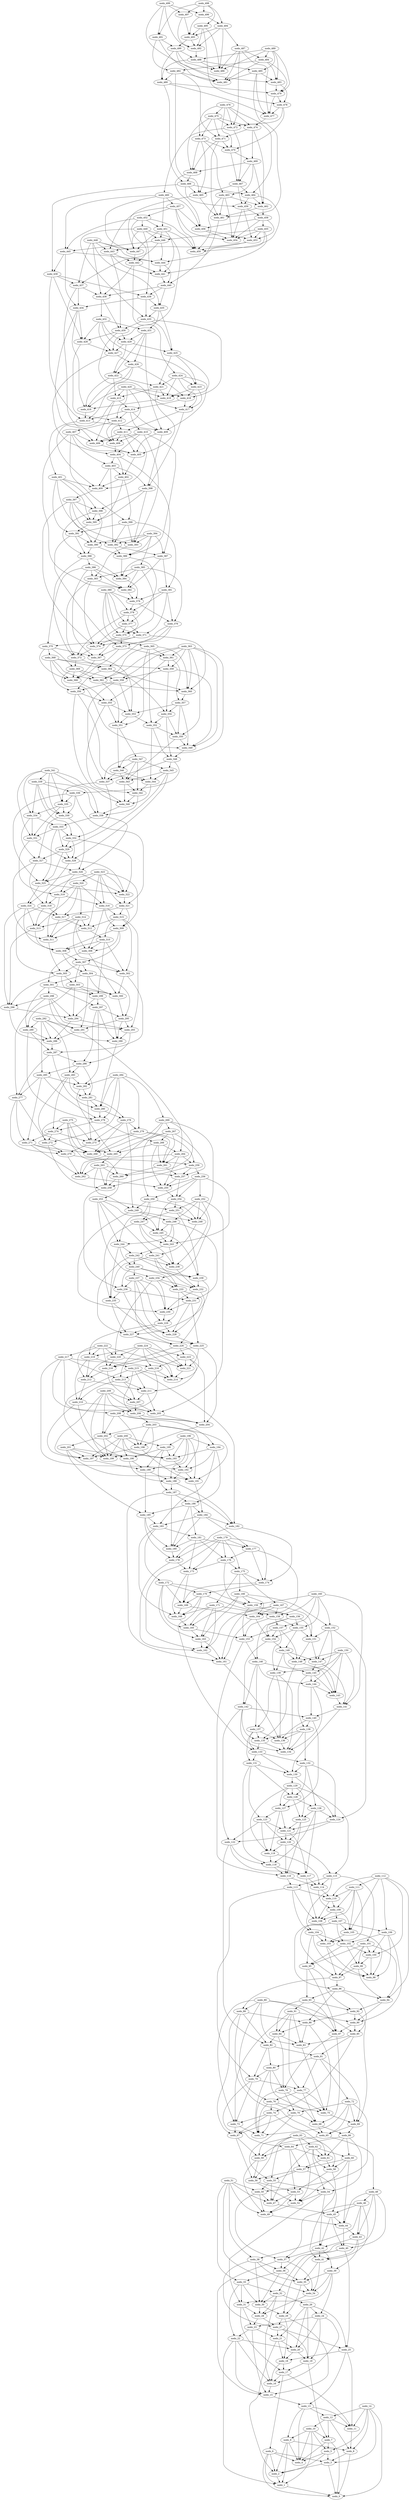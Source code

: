 digraph X {
nodo_1 -> nodo_0;
nodo_2 -> nodo_1;
nodo_3 -> nodo_0;
nodo_3 -> nodo_2;
nodo_5 -> nodo_2;
nodo_5 -> nodo_3;
nodo_5 -> nodo_4;
nodo_6 -> nodo_3;
nodo_6 -> nodo_2;
nodo_6 -> nodo_4;
nodo_6 -> nodo_0;
nodo_6 -> nodo_1;
nodo_7 -> nodo_5;
nodo_7 -> nodo_4;
nodo_7 -> nodo_0;
nodo_8 -> nodo_0;
nodo_8 -> nodo_3;
nodo_9 -> nodo_4;
nodo_9 -> nodo_8;
nodo_9 -> nodo_1;
nodo_9 -> nodo_2;
nodo_10 -> nodo_5;
nodo_10 -> nodo_7;
nodo_10 -> nodo_9;
nodo_10 -> nodo_4;
nodo_10 -> nodo_1;
nodo_11 -> nodo_8;
nodo_12 -> nodo_10;
nodo_12 -> nodo_8;
nodo_12 -> nodo_7;
nodo_12 -> nodo_11;
nodo_13 -> nodo_11;
nodo_13 -> nodo_9;
nodo_13 -> nodo_4;
nodo_13 -> nodo_12;
nodo_14 -> nodo_12;
nodo_14 -> nodo_5;
nodo_14 -> nodo_0;
nodo_14 -> nodo_3;
nodo_14 -> nodo_11;
nodo_14 -> nodo_8;
nodo_15 -> nodo_13;
nodo_16 -> nodo_15;
nodo_17 -> nodo_11;
nodo_17 -> nodo_16;
nodo_17 -> nodo_6;
nodo_18 -> nodo_16;
nodo_18 -> nodo_17;
nodo_19 -> nodo_7;
nodo_19 -> nodo_17;
nodo_20 -> nodo_19;
nodo_20 -> nodo_18;
nodo_21 -> nodo_20;
nodo_21 -> nodo_18;
nodo_21 -> nodo_2;
nodo_22 -> nodo_15;
nodo_22 -> nodo_16;
nodo_22 -> nodo_20;
nodo_22 -> nodo_1;
nodo_23 -> nodo_21;
nodo_23 -> nodo_15;
nodo_23 -> nodo_22;
nodo_24 -> nodo_20;
nodo_24 -> nodo_23;
nodo_24 -> nodo_19;
nodo_24 -> nodo_16;
nodo_25 -> nodo_18;
nodo_25 -> nodo_11;
nodo_25 -> nodo_13;
nodo_26 -> nodo_21;
nodo_26 -> nodo_25;
nodo_26 -> nodo_19;
nodo_26 -> nodo_20;
nodo_26 -> nodo_24;
nodo_27 -> nodo_21;
nodo_27 -> nodo_25;
nodo_27 -> nodo_19;
nodo_28 -> nodo_23;
nodo_28 -> nodo_27;
nodo_29 -> nodo_27;
nodo_29 -> nodo_18;
nodo_29 -> nodo_15;
nodo_30 -> nodo_29;
nodo_30 -> nodo_28;
nodo_31 -> nodo_17;
nodo_31 -> nodo_28;
nodo_31 -> nodo_23;
nodo_32 -> nodo_26;
nodo_32 -> nodo_16;
nodo_32 -> nodo_28;
nodo_32 -> nodo_30;
nodo_33 -> nodo_22;
nodo_33 -> nodo_32;
nodo_33 -> nodo_30;
nodo_33 -> nodo_31;
nodo_34 -> nodo_28;
nodo_35 -> nodo_34;
nodo_35 -> nodo_29;
nodo_36 -> nodo_30;
nodo_36 -> nodo_35;
nodo_36 -> nodo_33;
nodo_37 -> nodo_34;
nodo_37 -> nodo_36;
nodo_37 -> nodo_15;
nodo_38 -> nodo_36;
nodo_38 -> nodo_30;
nodo_38 -> nodo_35;
nodo_38 -> nodo_27;
nodo_39 -> nodo_34;
nodo_39 -> nodo_35;
nodo_39 -> nodo_24;
nodo_39 -> nodo_31;
nodo_40 -> nodo_25;
nodo_40 -> nodo_32;
nodo_40 -> nodo_29;
nodo_41 -> nodo_34;
nodo_41 -> nodo_35;
nodo_42 -> nodo_37;
nodo_42 -> nodo_41;
nodo_42 -> nodo_39;
nodo_43 -> nodo_39;
nodo_43 -> nodo_42;
nodo_43 -> nodo_41;
nodo_44 -> nodo_40;
nodo_44 -> nodo_43;
nodo_45 -> nodo_40;
nodo_45 -> nodo_42;
nodo_45 -> nodo_44;
nodo_46 -> nodo_38;
nodo_46 -> nodo_41;
nodo_46 -> nodo_37;
nodo_46 -> nodo_45;
nodo_46 -> nodo_43;
nodo_47 -> nodo_45;
nodo_48 -> nodo_40;
nodo_48 -> nodo_43;
nodo_48 -> nodo_44;
nodo_48 -> nodo_36;
nodo_48 -> nodo_46;
nodo_49 -> nodo_44;
nodo_50 -> nodo_49;
nodo_50 -> nodo_47;
nodo_50 -> nodo_37;
nodo_51 -> nodo_33;
nodo_51 -> nodo_50;
nodo_51 -> nodo_49;
nodo_51 -> nodo_38;
nodo_51 -> nodo_34;
nodo_51 -> nodo_47;
nodo_52 -> nodo_49;
nodo_53 -> nodo_47;
nodo_53 -> nodo_49;
nodo_53 -> nodo_52;
nodo_54 -> nodo_31;
nodo_54 -> nodo_52;
nodo_54 -> nodo_42;
nodo_55 -> nodo_47;
nodo_55 -> nodo_50;
nodo_55 -> nodo_54;
nodo_56 -> nodo_53;
nodo_56 -> nodo_52;
nodo_57 -> nodo_56;
nodo_57 -> nodo_55;
nodo_57 -> nodo_45;
nodo_58 -> nodo_53;
nodo_58 -> nodo_41;
nodo_59 -> nodo_49;
nodo_59 -> nodo_56;
nodo_60 -> nodo_58;
nodo_60 -> nodo_57;
nodo_60 -> nodo_52;
nodo_60 -> nodo_44;
nodo_61 -> nodo_57;
nodo_61 -> nodo_58;
nodo_62 -> nodo_61;
nodo_62 -> nodo_60;
nodo_62 -> nodo_47;
nodo_62 -> nodo_58;
nodo_62 -> nodo_54;
nodo_63 -> nodo_52;
nodo_63 -> nodo_62;
nodo_63 -> nodo_59;
nodo_63 -> nodo_58;
nodo_63 -> nodo_56;
nodo_63 -> nodo_55;
nodo_64 -> nodo_61;
nodo_64 -> nodo_53;
nodo_64 -> nodo_57;
nodo_64 -> nodo_59;
nodo_65 -> nodo_59;
nodo_65 -> nodo_48;
nodo_66 -> nodo_54;
nodo_66 -> nodo_60;
nodo_66 -> nodo_64;
nodo_66 -> nodo_61;
nodo_67 -> nodo_59;
nodo_67 -> nodo_56;
nodo_68 -> nodo_65;
nodo_68 -> nodo_66;
nodo_69 -> nodo_65;
nodo_69 -> nodo_66;
nodo_70 -> nodo_67;
nodo_70 -> nodo_55;
nodo_70 -> nodo_68;
nodo_72 -> nodo_70;
nodo_72 -> nodo_69;
nodo_72 -> nodo_65;
nodo_72 -> nodo_50;
nodo_72 -> nodo_71;
nodo_73 -> nodo_71;
nodo_73 -> nodo_67;
nodo_74 -> nodo_67;
nodo_74 -> nodo_61;
nodo_74 -> nodo_71;
nodo_74 -> nodo_73;
nodo_75 -> nodo_69;
nodo_76 -> nodo_74;
nodo_76 -> nodo_71;
nodo_76 -> nodo_75;
nodo_76 -> nodo_70;
nodo_77 -> nodo_75;
nodo_77 -> nodo_68;
nodo_77 -> nodo_76;
nodo_78 -> nodo_70;
nodo_78 -> nodo_75;
nodo_78 -> nodo_71;
nodo_79 -> nodo_73;
nodo_79 -> nodo_77;
nodo_79 -> nodo_64;
nodo_80 -> nodo_79;
nodo_80 -> nodo_71;
nodo_80 -> nodo_78;
nodo_80 -> nodo_68;
nodo_81 -> nodo_69;
nodo_81 -> nodo_77;
nodo_81 -> nodo_80;
nodo_81 -> nodo_72;
nodo_82 -> nodo_81;
nodo_82 -> nodo_79;
nodo_82 -> nodo_80;
nodo_83 -> nodo_75;
nodo_84 -> nodo_82;
nodo_84 -> nodo_83;
nodo_84 -> nodo_78;
nodo_85 -> nodo_74;
nodo_85 -> nodo_81;
nodo_85 -> nodo_83;
nodo_86 -> nodo_83;
nodo_86 -> nodo_75;
nodo_86 -> nodo_84;
nodo_87 -> nodo_78;
nodo_87 -> nodo_68;
nodo_88 -> nodo_65;
nodo_88 -> nodo_86;
nodo_88 -> nodo_67;
nodo_88 -> nodo_82;
nodo_89 -> nodo_88;
nodo_89 -> nodo_85;
nodo_89 -> nodo_83;
nodo_89 -> nodo_76;
nodo_89 -> nodo_87;
nodo_89 -> nodo_73;
nodo_90 -> nodo_87;
nodo_90 -> nodo_85;
nodo_91 -> nodo_73;
nodo_91 -> nodo_90;
nodo_91 -> nodo_77;
nodo_91 -> nodo_84;
nodo_91 -> nodo_83;
nodo_92 -> nodo_86;
nodo_92 -> nodo_69;
nodo_92 -> nodo_90;
nodo_93 -> nodo_91;
nodo_93 -> nodo_92;
nodo_93 -> nodo_87;
nodo_93 -> nodo_84;
nodo_94 -> nodo_90;
nodo_94 -> nodo_92;
nodo_95 -> nodo_87;
nodo_95 -> nodo_93;
nodo_95 -> nodo_92;
nodo_96 -> nodo_85;
nodo_96 -> nodo_94;
nodo_96 -> nodo_93;
nodo_96 -> nodo_86;
nodo_97 -> nodo_96;
nodo_97 -> nodo_88;
nodo_99 -> nodo_97;
nodo_99 -> nodo_98;
nodo_99 -> nodo_94;
nodo_100 -> nodo_98;
nodo_100 -> nodo_99;
nodo_101 -> nodo_100;
nodo_101 -> nodo_99;
nodo_101 -> nodo_97;
nodo_101 -> nodo_95;
nodo_101 -> nodo_94;
nodo_102 -> nodo_99;
nodo_102 -> nodo_100;
nodo_102 -> nodo_95;
nodo_103 -> nodo_98;
nodo_103 -> nodo_97;
nodo_104 -> nodo_98;
nodo_104 -> nodo_102;
nodo_104 -> nodo_103;
nodo_104 -> nodo_95;
nodo_105 -> nodo_103;
nodo_105 -> nodo_98;
nodo_106 -> nodo_102;
nodo_106 -> nodo_98;
nodo_106 -> nodo_100;
nodo_106 -> nodo_90;
nodo_107 -> nodo_97;
nodo_107 -> nodo_106;
nodo_107 -> nodo_96;
nodo_107 -> nodo_102;
nodo_107 -> nodo_105;
nodo_108 -> nodo_103;
nodo_109 -> nodo_105;
nodo_109 -> nodo_107;
nodo_109 -> nodo_108;
nodo_110 -> nodo_109;
nodo_110 -> nodo_108;
nodo_111 -> nodo_109;
nodo_111 -> nodo_103;
nodo_111 -> nodo_110;
nodo_111 -> nodo_105;
nodo_111 -> nodo_108;
nodo_112 -> nodo_105;
nodo_112 -> nodo_111;
nodo_112 -> nodo_100;
nodo_112 -> nodo_106;
nodo_112 -> nodo_110;
nodo_112 -> nodo_94;
nodo_113 -> nodo_108;
nodo_113 -> nodo_79;
nodo_113 -> nodo_104;
nodo_113 -> nodo_110;
nodo_114 -> nodo_110;
nodo_114 -> nodo_109;
nodo_115 -> nodo_104;
nodo_115 -> nodo_113;
nodo_115 -> nodo_114;
nodo_115 -> nodo_101;
nodo_116 -> nodo_114;
nodo_116 -> nodo_113;
nodo_117 -> nodo_114;
nodo_117 -> nodo_108;
nodo_118 -> nodo_116;
nodo_118 -> nodo_117;
nodo_119 -> nodo_114;
nodo_119 -> nodo_118;
nodo_120 -> nodo_119;
nodo_120 -> nodo_115;
nodo_120 -> nodo_116;
nodo_121 -> nodo_117;
nodo_121 -> nodo_120;
nodo_122 -> nodo_117;
nodo_122 -> nodo_82;
nodo_122 -> nodo_118;
nodo_123 -> nodo_121;
nodo_123 -> nodo_119;
nodo_123 -> nodo_122;
nodo_123 -> nodo_120;
nodo_124 -> nodo_122;
nodo_124 -> nodo_121;
nodo_125 -> nodo_121;
nodo_125 -> nodo_120;
nodo_125 -> nodo_116;
nodo_126 -> nodo_125;
nodo_126 -> nodo_124;
nodo_126 -> nodo_117;
nodo_126 -> nodo_118;
nodo_127 -> nodo_123;
nodo_127 -> nodo_119;
nodo_127 -> nodo_121;
nodo_128 -> nodo_126;
nodo_128 -> nodo_127;
nodo_128 -> nodo_125;
nodo_129 -> nodo_115;
nodo_129 -> nodo_119;
nodo_129 -> nodo_125;
nodo_129 -> nodo_127;
nodo_129 -> nodo_128;
nodo_130 -> nodo_124;
nodo_130 -> nodo_129;
nodo_131 -> nodo_123;
nodo_131 -> nodo_128;
nodo_131 -> nodo_118;
nodo_131 -> nodo_130;
nodo_132 -> nodo_128;
nodo_132 -> nodo_130;
nodo_132 -> nodo_124;
nodo_132 -> nodo_126;
nodo_133 -> nodo_132;
nodo_133 -> nodo_130;
nodo_133 -> nodo_131;
nodo_135 -> nodo_134;
nodo_135 -> nodo_133;
nodo_136 -> nodo_134;
nodo_137 -> nodo_133;
nodo_137 -> nodo_135;
nodo_137 -> nodo_131;
nodo_137 -> nodo_136;
nodo_138 -> nodo_135;
nodo_138 -> nodo_136;
nodo_138 -> nodo_132;
nodo_138 -> nodo_134;
nodo_139 -> nodo_137;
nodo_139 -> nodo_134;
nodo_139 -> nodo_136;
nodo_140 -> nodo_127;
nodo_140 -> nodo_138;
nodo_140 -> nodo_136;
nodo_141 -> nodo_130;
nodo_141 -> nodo_140;
nodo_142 -> nodo_135;
nodo_142 -> nodo_134;
nodo_142 -> nodo_140;
nodo_142 -> nodo_122;
nodo_143 -> nodo_141;
nodo_144 -> nodo_134;
nodo_144 -> nodo_143;
nodo_144 -> nodo_140;
nodo_145 -> nodo_144;
nodo_145 -> nodo_138;
nodo_145 -> nodo_143;
nodo_146 -> nodo_142;
nodo_146 -> nodo_145;
nodo_146 -> nodo_137;
nodo_146 -> nodo_144;
nodo_147 -> nodo_145;
nodo_147 -> nodo_141;
nodo_148 -> nodo_143;
nodo_148 -> nodo_135;
nodo_149 -> nodo_143;
nodo_149 -> nodo_148;
nodo_149 -> nodo_147;
nodo_149 -> nodo_139;
nodo_150 -> nodo_139;
nodo_150 -> nodo_144;
nodo_150 -> nodo_143;
nodo_150 -> nodo_141;
nodo_150 -> nodo_148;
nodo_150 -> nodo_147;
nodo_151 -> nodo_147;
nodo_151 -> nodo_148;
nodo_152 -> nodo_145;
nodo_152 -> nodo_124;
nodo_152 -> nodo_147;
nodo_152 -> nodo_151;
nodo_153 -> nodo_146;
nodo_153 -> nodo_116;
nodo_154 -> nodo_149;
nodo_154 -> nodo_142;
nodo_155 -> nodo_154;
nodo_155 -> nodo_151;
nodo_155 -> nodo_149;
nodo_156 -> nodo_151;
nodo_156 -> nodo_154;
nodo_156 -> nodo_155;
nodo_156 -> nodo_146;
nodo_157 -> nodo_153;
nodo_157 -> nodo_154;
nodo_157 -> nodo_139;
nodo_157 -> nodo_148;
nodo_158 -> nodo_155;
nodo_158 -> nodo_153;
nodo_158 -> nodo_157;
nodo_159 -> nodo_153;
nodo_159 -> nodo_156;
nodo_160 -> nodo_152;
nodo_160 -> nodo_155;
nodo_160 -> nodo_158;
nodo_160 -> nodo_157;
nodo_160 -> nodo_141;
nodo_160 -> nodo_159;
nodo_161 -> nodo_136;
nodo_162 -> nodo_161;
nodo_163 -> nodo_162;
nodo_163 -> nodo_161;
nodo_164 -> nodo_154;
nodo_164 -> nodo_161;
nodo_165 -> nodo_163;
nodo_165 -> nodo_153;
nodo_166 -> nodo_164;
nodo_166 -> nodo_152;
nodo_166 -> nodo_159;
nodo_166 -> nodo_163;
nodo_166 -> nodo_165;
nodo_167 -> nodo_164;
nodo_167 -> nodo_162;
nodo_167 -> nodo_151;
nodo_167 -> nodo_161;
nodo_167 -> nodo_158;
nodo_168 -> nodo_165;
nodo_169 -> nodo_168;
nodo_169 -> nodo_164;
nodo_170 -> nodo_168;
nodo_170 -> nodo_156;
nodo_170 -> nodo_169;
nodo_170 -> nodo_133;
nodo_171 -> nodo_163;
nodo_171 -> nodo_158;
nodo_171 -> nodo_168;
nodo_171 -> nodo_165;
nodo_171 -> nodo_162;
nodo_172 -> nodo_163;
nodo_172 -> nodo_170;
nodo_172 -> nodo_165;
nodo_172 -> nodo_169;
nodo_172 -> nodo_159;
nodo_173 -> nodo_169;
nodo_173 -> nodo_168;
nodo_174 -> nodo_170;
nodo_174 -> nodo_169;
nodo_175 -> nodo_174;
nodo_175 -> nodo_166;
nodo_175 -> nodo_167;
nodo_175 -> nodo_171;
nodo_176 -> nodo_159;
nodo_176 -> nodo_173;
nodo_176 -> nodo_175;
nodo_177 -> nodo_176;
nodo_177 -> nodo_164;
nodo_177 -> nodo_174;
nodo_178 -> nodo_162;
nodo_178 -> nodo_173;
nodo_179 -> nodo_174;
nodo_179 -> nodo_173;
nodo_179 -> nodo_176;
nodo_179 -> nodo_175;
nodo_179 -> nodo_178;
nodo_179 -> nodo_162;
nodo_179 -> nodo_177;
nodo_180 -> nodo_178;
nodo_181 -> nodo_173;
nodo_181 -> nodo_176;
nodo_181 -> nodo_180;
nodo_181 -> nodo_177;
nodo_182 -> nodo_174;
nodo_182 -> nodo_178;
nodo_183 -> nodo_172;
nodo_183 -> nodo_168;
nodo_183 -> nodo_181;
nodo_184 -> nodo_180;
nodo_184 -> nodo_183;
nodo_184 -> nodo_177;
nodo_184 -> nodo_182;
nodo_185 -> nodo_183;
nodo_185 -> nodo_178;
nodo_185 -> nodo_180;
nodo_186 -> nodo_181;
nodo_186 -> nodo_185;
nodo_186 -> nodo_184;
nodo_186 -> nodo_180;
nodo_187 -> nodo_180;
nodo_187 -> nodo_186;
nodo_187 -> nodo_161;
nodo_187 -> nodo_182;
nodo_188 -> nodo_182;
nodo_188 -> nodo_187;
nodo_189 -> nodo_188;
nodo_189 -> nodo_185;
nodo_190 -> nodo_189;
nodo_190 -> nodo_188;
nodo_191 -> nodo_184;
nodo_192 -> nodo_191;
nodo_192 -> nodo_188;
nodo_193 -> nodo_192;
nodo_194 -> nodo_192;
nodo_194 -> nodo_186;
nodo_194 -> nodo_193;
nodo_194 -> nodo_183;
nodo_195 -> nodo_189;
nodo_195 -> nodo_193;
nodo_195 -> nodo_187;
nodo_195 -> nodo_190;
nodo_196 -> nodo_194;
nodo_196 -> nodo_191;
nodo_196 -> nodo_193;
nodo_196 -> nodo_189;
nodo_196 -> nodo_195;
nodo_196 -> nodo_188;
nodo_197 -> nodo_189;
nodo_198 -> nodo_197;
nodo_198 -> nodo_191;
nodo_200 -> nodo_195;
nodo_200 -> nodo_199;
nodo_200 -> nodo_190;
nodo_200 -> nodo_197;
nodo_200 -> nodo_198;
nodo_200 -> nodo_193;
nodo_201 -> nodo_185;
nodo_201 -> nodo_197;
nodo_201 -> nodo_191;
nodo_201 -> nodo_199;
nodo_201 -> nodo_190;
nodo_202 -> nodo_201;
nodo_202 -> nodo_193;
nodo_202 -> nodo_199;
nodo_203 -> nodo_191;
nodo_203 -> nodo_192;
nodo_203 -> nodo_199;
nodo_203 -> nodo_202;
nodo_203 -> nodo_198;
nodo_204 -> nodo_198;
nodo_205 -> nodo_204;
nodo_206 -> nodo_203;
nodo_206 -> nodo_204;
nodo_207 -> nodo_205;
nodo_207 -> nodo_206;
nodo_208 -> nodo_204;
nodo_208 -> nodo_194;
nodo_208 -> nodo_202;
nodo_208 -> nodo_198;
nodo_209 -> nodo_199;
nodo_209 -> nodo_205;
nodo_209 -> nodo_202;
nodo_209 -> nodo_207;
nodo_209 -> nodo_197;
nodo_209 -> nodo_206;
nodo_210 -> nodo_190;
nodo_210 -> nodo_197;
nodo_210 -> nodo_205;
nodo_211 -> nodo_207;
nodo_211 -> nodo_205;
nodo_212 -> nodo_211;
nodo_212 -> nodo_210;
nodo_213 -> nodo_210;
nodo_213 -> nodo_211;
nodo_213 -> nodo_207;
nodo_215 -> nodo_214;
nodo_215 -> nodo_206;
nodo_215 -> nodo_182;
nodo_215 -> nodo_211;
nodo_215 -> nodo_199;
nodo_216 -> nodo_214;
nodo_216 -> nodo_213;
nodo_216 -> nodo_208;
nodo_217 -> nodo_208;
nodo_217 -> nodo_206;
nodo_217 -> nodo_192;
nodo_217 -> nodo_213;
nodo_217 -> nodo_216;
nodo_218 -> nodo_207;
nodo_218 -> nodo_212;
nodo_219 -> nodo_215;
nodo_219 -> nodo_212;
nodo_219 -> nodo_210;
nodo_220 -> nodo_214;
nodo_220 -> nodo_218;
nodo_220 -> nodo_212;
nodo_221 -> nodo_214;
nodo_222 -> nodo_212;
nodo_222 -> nodo_220;
nodo_222 -> nodo_217;
nodo_222 -> nodo_219;
nodo_222 -> nodo_221;
nodo_222 -> nodo_218;
nodo_223 -> nodo_221;
nodo_223 -> nodo_204;
nodo_223 -> nodo_211;
nodo_223 -> nodo_216;
nodo_224 -> nodo_214;
nodo_224 -> nodo_221;
nodo_224 -> nodo_220;
nodo_224 -> nodo_219;
nodo_224 -> nodo_216;
nodo_224 -> nodo_223;
nodo_224 -> nodo_213;
nodo_225 -> nodo_218;
nodo_225 -> nodo_204;
nodo_225 -> nodo_221;
nodo_226 -> nodo_214;
nodo_226 -> nodo_223;
nodo_226 -> nodo_218;
nodo_227 -> nodo_221;
nodo_227 -> nodo_226;
nodo_228 -> nodo_225;
nodo_229 -> nodo_228;
nodo_229 -> nodo_227;
nodo_229 -> nodo_219;
nodo_230 -> nodo_229;
nodo_231 -> nodo_230;
nodo_231 -> nodo_225;
nodo_231 -> nodo_228;
nodo_232 -> nodo_230;
nodo_232 -> nodo_226;
nodo_233 -> nodo_231;
nodo_233 -> nodo_228;
nodo_233 -> nodo_229;
nodo_234 -> nodo_220;
nodo_234 -> nodo_232;
nodo_234 -> nodo_230;
nodo_234 -> nodo_233;
nodo_235 -> nodo_228;
nodo_235 -> nodo_227;
nodo_236 -> nodo_235;
nodo_236 -> nodo_231;
nodo_236 -> nodo_225;
nodo_237 -> nodo_226;
nodo_237 -> nodo_229;
nodo_237 -> nodo_230;
nodo_237 -> nodo_228;
nodo_237 -> nodo_236;
nodo_238 -> nodo_232;
nodo_239 -> nodo_227;
nodo_239 -> nodo_232;
nodo_240 -> nodo_233;
nodo_240 -> nodo_239;
nodo_240 -> nodo_237;
nodo_240 -> nodo_236;
nodo_241 -> nodo_233;
nodo_241 -> nodo_232;
nodo_241 -> nodo_235;
nodo_241 -> nodo_238;
nodo_242 -> nodo_239;
nodo_242 -> nodo_238;
nodo_242 -> nodo_240;
nodo_242 -> nodo_227;
nodo_243 -> nodo_238;
nodo_243 -> nodo_242;
nodo_244 -> nodo_240;
nodo_244 -> nodo_242;
nodo_244 -> nodo_235;
nodo_245 -> nodo_243;
nodo_245 -> nodo_239;
nodo_246 -> nodo_245;
nodo_246 -> nodo_244;
nodo_246 -> nodo_231;
nodo_246 -> nodo_243;
nodo_247 -> nodo_245;
nodo_247 -> nodo_238;
nodo_247 -> nodo_243;
nodo_247 -> nodo_235;
nodo_248 -> nodo_241;
nodo_249 -> nodo_230;
nodo_249 -> nodo_248;
nodo_249 -> nodo_246;
nodo_250 -> nodo_247;
nodo_250 -> nodo_248;
nodo_250 -> nodo_244;
nodo_250 -> nodo_249;
nodo_251 -> nodo_248;
nodo_251 -> nodo_247;
nodo_251 -> nodo_239;
nodo_252 -> nodo_248;
nodo_252 -> nodo_251;
nodo_252 -> nodo_234;
nodo_252 -> nodo_205;
nodo_252 -> nodo_246;
nodo_253 -> nodo_244;
nodo_253 -> nodo_245;
nodo_253 -> nodo_251;
nodo_253 -> nodo_241;
nodo_253 -> nodo_234;
nodo_254 -> nodo_245;
nodo_254 -> nodo_238;
nodo_254 -> nodo_251;
nodo_255 -> nodo_254;
nodo_256 -> nodo_254;
nodo_256 -> nodo_243;
nodo_256 -> nodo_252;
nodo_256 -> nodo_255;
nodo_256 -> nodo_250;
nodo_257 -> nodo_255;
nodo_257 -> nodo_254;
nodo_258 -> nodo_236;
nodo_259 -> nodo_256;
nodo_259 -> nodo_258;
nodo_259 -> nodo_257;
nodo_260 -> nodo_253;
nodo_260 -> nodo_258;
nodo_261 -> nodo_260;
nodo_261 -> nodo_257;
nodo_262 -> nodo_255;
nodo_263 -> nodo_262;
nodo_263 -> nodo_260;
nodo_263 -> nodo_257;
nodo_263 -> nodo_249;
nodo_263 -> nodo_258;
nodo_264 -> nodo_262;
nodo_264 -> nodo_259;
nodo_264 -> nodo_255;
nodo_264 -> nodo_261;
nodo_265 -> nodo_263;
nodo_265 -> nodo_262;
nodo_266 -> nodo_265;
nodo_266 -> nodo_264;
nodo_266 -> nodo_261;
nodo_266 -> nodo_255;
nodo_267 -> nodo_261;
nodo_267 -> nodo_265;
nodo_267 -> nodo_257;
nodo_267 -> nodo_250;
nodo_267 -> nodo_266;
nodo_269 -> nodo_260;
nodo_269 -> nodo_267;
nodo_269 -> nodo_268;
nodo_269 -> nodo_248;
nodo_269 -> nodo_258;
nodo_270 -> nodo_262;
nodo_270 -> nodo_259;
nodo_271 -> nodo_262;
nodo_271 -> nodo_270;
nodo_271 -> nodo_268;
nodo_272 -> nodo_270;
nodo_272 -> nodo_258;
nodo_273 -> nodo_270;
nodo_274 -> nodo_273;
nodo_274 -> nodo_272;
nodo_274 -> nodo_271;
nodo_275 -> nodo_260;
nodo_275 -> nodo_274;
nodo_275 -> nodo_268;
nodo_275 -> nodo_273;
nodo_275 -> nodo_265;
nodo_275 -> nodo_272;
nodo_276 -> nodo_259;
nodo_276 -> nodo_273;
nodo_276 -> nodo_261;
nodo_276 -> nodo_268;
nodo_277 -> nodo_270;
nodo_277 -> nodo_271;
nodo_277 -> nodo_272;
nodo_278 -> nodo_273;
nodo_278 -> nodo_276;
nodo_278 -> nodo_268;
nodo_278 -> nodo_249;
nodo_279 -> nodo_266;
nodo_279 -> nodo_274;
nodo_280 -> nodo_278;
nodo_280 -> nodo_279;
nodo_281 -> nodo_273;
nodo_281 -> nodo_280;
nodo_281 -> nodo_278;
nodo_282 -> nodo_281;
nodo_282 -> nodo_265;
nodo_283 -> nodo_274;
nodo_283 -> nodo_268;
nodo_283 -> nodo_281;
nodo_283 -> nodo_282;
nodo_284 -> nodo_269;
nodo_284 -> nodo_279;
nodo_284 -> nodo_276;
nodo_284 -> nodo_280;
nodo_284 -> nodo_282;
nodo_284 -> nodo_272;
nodo_285 -> nodo_279;
nodo_285 -> nodo_271;
nodo_285 -> nodo_277;
nodo_285 -> nodo_282;
nodo_286 -> nodo_283;
nodo_286 -> nodo_281;
nodo_286 -> nodo_285;
nodo_287 -> nodo_277;
nodo_287 -> nodo_280;
nodo_287 -> nodo_286;
nodo_288 -> nodo_287;
nodo_289 -> nodo_287;
nodo_289 -> nodo_279;
nodo_289 -> nodo_288;
nodo_290 -> nodo_280;
nodo_291 -> nodo_288;
nodo_291 -> nodo_264;
nodo_292 -> nodo_291;
nodo_292 -> nodo_285;
nodo_292 -> nodo_290;
nodo_292 -> nodo_289;
nodo_292 -> nodo_283;
nodo_292 -> nodo_288;
nodo_293 -> nodo_290;
nodo_293 -> nodo_286;
nodo_294 -> nodo_293;
nodo_294 -> nodo_288;
nodo_295 -> nodo_290;
nodo_295 -> nodo_291;
nodo_295 -> nodo_293;
nodo_296 -> nodo_288;
nodo_296 -> nodo_294;
nodo_297 -> nodo_286;
nodo_297 -> nodo_282;
nodo_297 -> nodo_290;
nodo_297 -> nodo_295;
nodo_298 -> nodo_277;
nodo_298 -> nodo_291;
nodo_298 -> nodo_293;
nodo_298 -> nodo_296;
nodo_298 -> nodo_294;
nodo_299 -> nodo_297;
nodo_299 -> nodo_294;
nodo_299 -> nodo_290;
nodo_300 -> nodo_295;
nodo_301 -> nodo_297;
nodo_301 -> nodo_298;
nodo_301 -> nodo_300;
nodo_301 -> nodo_289;
nodo_302 -> nodo_300;
nodo_302 -> nodo_287;
nodo_303 -> nodo_289;
nodo_303 -> nodo_300;
nodo_303 -> nodo_299;
nodo_303 -> nodo_294;
nodo_304 -> nodo_295;
nodo_304 -> nodo_291;
nodo_304 -> nodo_301;
nodo_304 -> nodo_300;
nodo_305 -> nodo_299;
nodo_305 -> nodo_296;
nodo_305 -> nodo_303;
nodo_306 -> nodo_300;
nodo_306 -> nodo_301;
nodo_307 -> nodo_302;
nodo_307 -> nodo_305;
nodo_307 -> nodo_303;
nodo_307 -> nodo_304;
nodo_308 -> nodo_307;
nodo_308 -> nodo_304;
nodo_309 -> nodo_306;
nodo_309 -> nodo_307;
nodo_309 -> nodo_308;
nodo_310 -> nodo_308;
nodo_310 -> nodo_306;
nodo_310 -> nodo_302;
nodo_310 -> nodo_299;
nodo_311 -> nodo_305;
nodo_312 -> nodo_310;
nodo_312 -> nodo_311;
nodo_313 -> nodo_296;
nodo_313 -> nodo_308;
nodo_314 -> nodo_311;
nodo_314 -> nodo_313;
nodo_314 -> nodo_312;
nodo_314 -> nodo_302;
nodo_314 -> nodo_306;
nodo_315 -> nodo_310;
nodo_315 -> nodo_293;
nodo_315 -> nodo_302;
nodo_315 -> nodo_312;
nodo_316 -> nodo_315;
nodo_316 -> nodo_306;
nodo_316 -> nodo_309;
nodo_317 -> nodo_312;
nodo_317 -> nodo_311;
nodo_318 -> nodo_305;
nodo_318 -> nodo_317;
nodo_318 -> nodo_313;
nodo_319 -> nodo_316;
nodo_319 -> nodo_311;
nodo_319 -> nodo_318;
nodo_320 -> nodo_319;
nodo_320 -> nodo_316;
nodo_320 -> nodo_317;
nodo_320 -> nodo_314;
nodo_320 -> nodo_313;
nodo_321 -> nodo_309;
nodo_321 -> nodo_317;
nodo_321 -> nodo_315;
nodo_322 -> nodo_321;
nodo_323 -> nodo_309;
nodo_323 -> nodo_312;
nodo_323 -> nodo_316;
nodo_323 -> nodo_318;
nodo_323 -> nodo_321;
nodo_323 -> nodo_320;
nodo_323 -> nodo_322;
nodo_324 -> nodo_317;
nodo_324 -> nodo_313;
nodo_324 -> nodo_308;
nodo_324 -> nodo_296;
nodo_325 -> nodo_322;
nodo_325 -> nodo_324;
nodo_326 -> nodo_319;
nodo_326 -> nodo_325;
nodo_326 -> nodo_322;
nodo_327 -> nodo_326;
nodo_327 -> nodo_318;
nodo_327 -> nodo_311;
nodo_328 -> nodo_322;
nodo_328 -> nodo_324;
nodo_329 -> nodo_327;
nodo_329 -> nodo_328;
nodo_329 -> nodo_325;
nodo_330 -> nodo_327;
nodo_330 -> nodo_326;
nodo_331 -> nodo_328;
nodo_331 -> nodo_319;
nodo_332 -> nodo_328;
nodo_332 -> nodo_329;
nodo_332 -> nodo_322;
nodo_333 -> nodo_331;
nodo_333 -> nodo_329;
nodo_333 -> nodo_332;
nodo_333 -> nodo_325;
nodo_334 -> nodo_333;
nodo_334 -> nodo_331;
nodo_334 -> nodo_327;
nodo_335 -> nodo_330;
nodo_335 -> nodo_331;
nodo_335 -> nodo_334;
nodo_336 -> nodo_330;
nodo_336 -> nodo_335;
nodo_336 -> nodo_325;
nodo_336 -> nodo_321;
nodo_337 -> nodo_332;
nodo_337 -> nodo_335;
nodo_338 -> nodo_333;
nodo_338 -> nodo_326;
nodo_339 -> nodo_334;
nodo_339 -> nodo_330;
nodo_339 -> nodo_338;
nodo_339 -> nodo_336;
nodo_339 -> nodo_332;
nodo_340 -> nodo_338;
nodo_341 -> nodo_334;
nodo_341 -> nodo_331;
nodo_341 -> nodo_340;
nodo_341 -> nodo_335;
nodo_341 -> nodo_339;
nodo_341 -> nodo_330;
nodo_341 -> nodo_338;
nodo_342 -> nodo_340;
nodo_342 -> nodo_338;
nodo_343 -> nodo_340;
nodo_343 -> nodo_342;
nodo_344 -> nodo_340;
nodo_344 -> nodo_342;
nodo_345 -> nodo_344;
nodo_345 -> nodo_343;
nodo_345 -> nodo_328;
nodo_345 -> nodo_329;
nodo_346 -> nodo_337;
nodo_346 -> nodo_344;
nodo_346 -> nodo_343;
nodo_347 -> nodo_342;
nodo_347 -> nodo_346;
nodo_347 -> nodo_337;
nodo_347 -> nodo_345;
nodo_347 -> nodo_343;
nodo_348 -> nodo_337;
nodo_348 -> nodo_336;
nodo_348 -> nodo_345;
nodo_349 -> nodo_348;
nodo_350 -> nodo_343;
nodo_350 -> nodo_349;
nodo_351 -> nodo_347;
nodo_351 -> nodo_346;
nodo_352 -> nodo_348;
nodo_352 -> nodo_344;
nodo_352 -> nodo_350;
nodo_353 -> nodo_352;
nodo_353 -> nodo_351;
nodo_354 -> nodo_348;
nodo_354 -> nodo_350;
nodo_354 -> nodo_352;
nodo_355 -> nodo_342;
nodo_355 -> nodo_353;
nodo_355 -> nodo_351;
nodo_356 -> nodo_355;
nodo_356 -> nodo_344;
nodo_356 -> nodo_340;
nodo_357 -> nodo_353;
nodo_357 -> nodo_354;
nodo_357 -> nodo_350;
nodo_357 -> nodo_349;
nodo_358 -> nodo_353;
nodo_358 -> nodo_337;
nodo_358 -> nodo_356;
nodo_359 -> nodo_354;
nodo_359 -> nodo_349;
nodo_359 -> nodo_358;
nodo_360 -> nodo_357;
nodo_361 -> nodo_359;
nodo_361 -> nodo_355;
nodo_361 -> nodo_357;
nodo_362 -> nodo_360;
nodo_362 -> nodo_351;
nodo_363 -> nodo_362;
nodo_363 -> nodo_358;
nodo_363 -> nodo_360;
nodo_363 -> nodo_359;
nodo_363 -> nodo_349;
nodo_363 -> nodo_361;
nodo_363 -> nodo_350;
nodo_363 -> nodo_346;
nodo_364 -> nodo_354;
nodo_364 -> nodo_360;
nodo_364 -> nodo_356;
nodo_365 -> nodo_351;
nodo_365 -> nodo_360;
nodo_365 -> nodo_361;
nodo_365 -> nodo_352;
nodo_365 -> nodo_362;
nodo_366 -> nodo_355;
nodo_367 -> nodo_366;
nodo_367 -> nodo_353;
nodo_368 -> nodo_364;
nodo_368 -> nodo_356;
nodo_368 -> nodo_366;
nodo_368 -> nodo_362;
nodo_368 -> nodo_359;
nodo_369 -> nodo_366;
nodo_369 -> nodo_358;
nodo_369 -> nodo_362;
nodo_369 -> nodo_349;
nodo_370 -> nodo_368;
nodo_370 -> nodo_367;
nodo_370 -> nodo_366;
nodo_370 -> nodo_369;
nodo_371 -> nodo_367;
nodo_371 -> nodo_360;
nodo_371 -> nodo_370;
nodo_372 -> nodo_369;
nodo_372 -> nodo_364;
nodo_373 -> nodo_367;
nodo_373 -> nodo_366;
nodo_373 -> nodo_361;
nodo_374 -> nodo_372;
nodo_375 -> nodo_374;
nodo_375 -> nodo_373;
nodo_376 -> nodo_374;
nodo_376 -> nodo_364;
nodo_376 -> nodo_373;
nodo_377 -> nodo_375;
nodo_377 -> nodo_371;
nodo_377 -> nodo_374;
nodo_378 -> nodo_375;
nodo_378 -> nodo_372;
nodo_378 -> nodo_377;
nodo_379 -> nodo_376;
nodo_379 -> nodo_378;
nodo_380 -> nodo_375;
nodo_380 -> nodo_371;
nodo_380 -> nodo_378;
nodo_380 -> nodo_377;
nodo_380 -> nodo_379;
nodo_380 -> nodo_365;
nodo_381 -> nodo_371;
nodo_381 -> nodo_379;
nodo_381 -> nodo_376;
nodo_381 -> nodo_378;
nodo_382 -> nodo_379;
nodo_383 -> nodo_372;
nodo_383 -> nodo_374;
nodo_383 -> nodo_382;
nodo_384 -> nodo_379;
nodo_385 -> nodo_376;
nodo_385 -> nodo_375;
nodo_385 -> nodo_384;
nodo_385 -> nodo_382;
nodo_385 -> nodo_383;
nodo_386 -> nodo_382;
nodo_386 -> nodo_370;
nodo_386 -> nodo_383;
nodo_386 -> nodo_367;
nodo_386 -> nodo_384;
nodo_387 -> nodo_381;
nodo_387 -> nodo_384;
nodo_387 -> nodo_382;
nodo_388 -> nodo_386;
nodo_388 -> nodo_384;
nodo_388 -> nodo_372;
nodo_389 -> nodo_377;
nodo_389 -> nodo_384;
nodo_390 -> nodo_388;
nodo_390 -> nodo_389;
nodo_391 -> nodo_390;
nodo_391 -> nodo_373;
nodo_391 -> nodo_388;
nodo_392 -> nodo_389;
nodo_392 -> nodo_387;
nodo_393 -> nodo_383;
nodo_394 -> nodo_389;
nodo_394 -> nodo_390;
nodo_394 -> nodo_385;
nodo_394 -> nodo_392;
nodo_394 -> nodo_387;
nodo_394 -> nodo_393;
nodo_395 -> nodo_391;
nodo_396 -> nodo_395;
nodo_396 -> nodo_390;
nodo_396 -> nodo_388;
nodo_397 -> nodo_396;
nodo_397 -> nodo_374;
nodo_397 -> nodo_390;
nodo_397 -> nodo_393;
nodo_397 -> nodo_395;
nodo_398 -> nodo_396;
nodo_398 -> nodo_395;
nodo_398 -> nodo_393;
nodo_399 -> nodo_381;
nodo_399 -> nodo_393;
nodo_399 -> nodo_392;
nodo_399 -> nodo_391;
nodo_400 -> nodo_397;
nodo_401 -> nodo_392;
nodo_401 -> nodo_395;
nodo_401 -> nodo_400;
nodo_401 -> nodo_396;
nodo_401 -> nodo_391;
nodo_402 -> nodo_395;
nodo_402 -> nodo_399;
nodo_402 -> nodo_400;
nodo_403 -> nodo_400;
nodo_403 -> nodo_392;
nodo_403 -> nodo_398;
nodo_403 -> nodo_402;
nodo_404 -> nodo_387;
nodo_404 -> nodo_402;
nodo_404 -> nodo_403;
nodo_405 -> nodo_402;
nodo_406 -> nodo_405;
nodo_407 -> nodo_405;
nodo_407 -> nodo_403;
nodo_407 -> nodo_382;
nodo_407 -> nodo_399;
nodo_407 -> nodo_406;
nodo_408 -> nodo_404;
nodo_409 -> nodo_398;
nodo_409 -> nodo_405;
nodo_410 -> nodo_389;
nodo_410 -> nodo_393;
nodo_410 -> nodo_408;
nodo_410 -> nodo_404;
nodo_410 -> nodo_406;
nodo_411 -> nodo_408;
nodo_411 -> nodo_400;
nodo_411 -> nodo_406;
nodo_411 -> nodo_405;
nodo_412 -> nodo_407;
nodo_412 -> nodo_408;
nodo_412 -> nodo_411;
nodo_413 -> nodo_401;
nodo_413 -> nodo_409;
nodo_414 -> nodo_410;
nodo_414 -> nodo_412;
nodo_414 -> nodo_413;
nodo_414 -> nodo_409;
nodo_415 -> nodo_400;
nodo_415 -> nodo_414;
nodo_415 -> nodo_406;
nodo_416 -> nodo_413;
nodo_417 -> nodo_411;
nodo_417 -> nodo_398;
nodo_418 -> nodo_417;
nodo_418 -> nodo_414;
nodo_419 -> nodo_416;
nodo_420 -> nodo_416;
nodo_420 -> nodo_412;
nodo_420 -> nodo_408;
nodo_420 -> nodo_418;
nodo_420 -> nodo_419;
nodo_420 -> nodo_415;
nodo_421 -> nodo_419;
nodo_421 -> nodo_405;
nodo_421 -> nodo_415;
nodo_422 -> nodo_415;
nodo_422 -> nodo_416;
nodo_422 -> nodo_421;
nodo_423 -> nodo_418;
nodo_423 -> nodo_417;
nodo_423 -> nodo_419;
nodo_424 -> nodo_421;
nodo_424 -> nodo_409;
nodo_424 -> nodo_417;
nodo_424 -> nodo_423;
nodo_424 -> nodo_419;
nodo_425 -> nodo_419;
nodo_425 -> nodo_421;
nodo_425 -> nodo_423;
nodo_426 -> nodo_413;
nodo_426 -> nodo_418;
nodo_426 -> nodo_422;
nodo_426 -> nodo_416;
nodo_427 -> nodo_426;
nodo_427 -> nodo_404;
nodo_428 -> nodo_427;
nodo_428 -> nodo_412;
nodo_429 -> nodo_425;
nodo_429 -> nodo_427;
nodo_429 -> nodo_422;
nodo_430 -> nodo_429;
nodo_430 -> nodo_417;
nodo_430 -> nodo_428;
nodo_431 -> nodo_409;
nodo_431 -> nodo_422;
nodo_431 -> nodo_426;
nodo_431 -> nodo_429;
nodo_432 -> nodo_428;
nodo_432 -> nodo_423;
nodo_432 -> nodo_429;
nodo_432 -> nodo_431;
nodo_432 -> nodo_427;
nodo_433 -> nodo_425;
nodo_433 -> nodo_418;
nodo_433 -> nodo_430;
nodo_434 -> nodo_416;
nodo_434 -> nodo_428;
nodo_434 -> nodo_406;
nodo_435 -> nodo_433;
nodo_435 -> nodo_431;
nodo_435 -> nodo_425;
nodo_436 -> nodo_432;
nodo_436 -> nodo_430;
nodo_437 -> nodo_436;
nodo_437 -> nodo_434;
nodo_437 -> nodo_408;
nodo_438 -> nodo_434;
nodo_438 -> nodo_435;
nodo_438 -> nodo_433;
nodo_439 -> nodo_438;
nodo_439 -> nodo_413;
nodo_439 -> nodo_437;
nodo_439 -> nodo_428;
nodo_440 -> nodo_435;
nodo_440 -> nodo_438;
nodo_440 -> nodo_436;
nodo_441 -> nodo_440;
nodo_442 -> nodo_424;
nodo_442 -> nodo_436;
nodo_442 -> nodo_441;
nodo_443 -> nodo_441;
nodo_443 -> nodo_442;
nodo_443 -> nodo_430;
nodo_444 -> nodo_441;
nodo_444 -> nodo_440;
nodo_445 -> nodo_439;
nodo_445 -> nodo_434;
nodo_445 -> nodo_444;
nodo_446 -> nodo_445;
nodo_446 -> nodo_437;
nodo_446 -> nodo_444;
nodo_447 -> nodo_442;
nodo_448 -> nodo_437;
nodo_448 -> nodo_436;
nodo_448 -> nodo_443;
nodo_448 -> nodo_447;
nodo_448 -> nodo_435;
nodo_448 -> nodo_444;
nodo_449 -> nodo_438;
nodo_449 -> nodo_447;
nodo_449 -> nodo_427;
nodo_449 -> nodo_446;
nodo_449 -> nodo_433;
nodo_451 -> nodo_447;
nodo_451 -> nodo_446;
nodo_451 -> nodo_450;
nodo_451 -> nodo_441;
nodo_452 -> nodo_445;
nodo_452 -> nodo_449;
nodo_452 -> nodo_451;
nodo_452 -> nodo_450;
nodo_452 -> nodo_442;
nodo_453 -> nodo_450;
nodo_453 -> nodo_443;
nodo_455 -> nodo_444;
nodo_455 -> nodo_454;
nodo_455 -> nodo_441;
nodo_455 -> nodo_446;
nodo_455 -> nodo_453;
nodo_456 -> nodo_453;
nodo_456 -> nodo_454;
nodo_457 -> nodo_443;
nodo_457 -> nodo_450;
nodo_457 -> nodo_454;
nodo_457 -> nodo_456;
nodo_457 -> nodo_452;
nodo_458 -> nodo_454;
nodo_458 -> nodo_455;
nodo_458 -> nodo_453;
nodo_458 -> nodo_456;
nodo_459 -> nodo_454;
nodo_459 -> nodo_458;
nodo_459 -> nodo_453;
nodo_460 -> nodo_447;
nodo_460 -> nodo_457;
nodo_460 -> nodo_451;
nodo_460 -> nodo_456;
nodo_460 -> nodo_445;
nodo_461 -> nodo_440;
nodo_462 -> nodo_458;
nodo_462 -> nodo_461;
nodo_463 -> nodo_454;
nodo_463 -> nodo_461;
nodo_463 -> nodo_462;
nodo_463 -> nodo_450;
nodo_464 -> nodo_459;
nodo_464 -> nodo_450;
nodo_464 -> nodo_462;
nodo_465 -> nodo_461;
nodo_465 -> nodo_447;
nodo_466 -> nodo_459;
nodo_466 -> nodo_465;
nodo_466 -> nodo_464;
nodo_466 -> nodo_439;
nodo_467 -> nodo_459;
nodo_467 -> nodo_464;
nodo_467 -> nodo_465;
nodo_468 -> nodo_466;
nodo_468 -> nodo_456;
nodo_469 -> nodo_462;
nodo_469 -> nodo_463;
nodo_469 -> nodo_468;
nodo_469 -> nodo_467;
nodo_470 -> nodo_469;
nodo_470 -> nodo_467;
nodo_471 -> nodo_470;
nodo_471 -> nodo_468;
nodo_471 -> nodo_461;
nodo_472 -> nodo_467;
nodo_472 -> nodo_460;
nodo_473 -> nodo_465;
nodo_473 -> nodo_470;
nodo_473 -> nodo_463;
nodo_473 -> nodo_468;
nodo_474 -> nodo_471;
nodo_474 -> nodo_462;
nodo_474 -> nodo_469;
nodo_475 -> nodo_471;
nodo_475 -> nodo_472;
nodo_475 -> nodo_473;
nodo_475 -> nodo_474;
nodo_475 -> nodo_468;
nodo_476 -> nodo_474;
nodo_476 -> nodo_472;
nodo_476 -> nodo_470;
nodo_476 -> nodo_475;
nodo_476 -> nodo_464;
nodo_476 -> nodo_473;
nodo_477 -> nodo_474;
nodo_478 -> nodo_470;
nodo_478 -> nodo_472;
nodo_478 -> nodo_477;
nodo_479 -> nodo_477;
nodo_479 -> nodo_478;
nodo_480 -> nodo_477;
nodo_480 -> nodo_466;
nodo_480 -> nodo_479;
nodo_482 -> nodo_480;
nodo_482 -> nodo_481;
nodo_482 -> nodo_465;
nodo_482 -> nodo_471;
nodo_483 -> nodo_478;
nodo_483 -> nodo_479;
nodo_484 -> nodo_481;
nodo_484 -> nodo_479;
nodo_484 -> nodo_483;
nodo_484 -> nodo_482;
nodo_485 -> nodo_477;
nodo_485 -> nodo_461;
nodo_485 -> nodo_483;
nodo_485 -> nodo_481;
nodo_487 -> nodo_477;
nodo_487 -> nodo_484;
nodo_487 -> nodo_472;
nodo_487 -> nodo_481;
nodo_487 -> nodo_486;
nodo_488 -> nodo_486;
nodo_488 -> nodo_485;
nodo_488 -> nodo_480;
nodo_489 -> nodo_484;
nodo_489 -> nodo_488;
nodo_489 -> nodo_483;
nodo_489 -> nodo_486;
nodo_489 -> nodo_485;
nodo_489 -> nodo_479;
nodo_490 -> nodo_486;
nodo_490 -> nodo_480;
nodo_490 -> nodo_488;
nodo_490 -> nodo_481;
nodo_491 -> nodo_482;
nodo_491 -> nodo_481;
nodo_491 -> nodo_490;
nodo_492 -> nodo_488;
nodo_493 -> nodo_490;
nodo_493 -> nodo_492;
nodo_494 -> nodo_487;
nodo_494 -> nodo_492;
nodo_494 -> nodo_493;
nodo_494 -> nodo_486;
nodo_495 -> nodo_486;
nodo_495 -> nodo_492;
nodo_495 -> nodo_493;
nodo_495 -> nodo_478;
nodo_496 -> nodo_494;
nodo_496 -> nodo_493;
nodo_497 -> nodo_493;
nodo_497 -> nodo_492;
nodo_498 -> nodo_494;
nodo_498 -> nodo_495;
nodo_498 -> nodo_491;
nodo_498 -> nodo_496;
nodo_498 -> nodo_497;
nodo_499 -> nodo_491;
nodo_499 -> nodo_483;
nodo_499 -> nodo_492;
nodo_499 -> nodo_496;
nodo_499 -> nodo_497;
}
